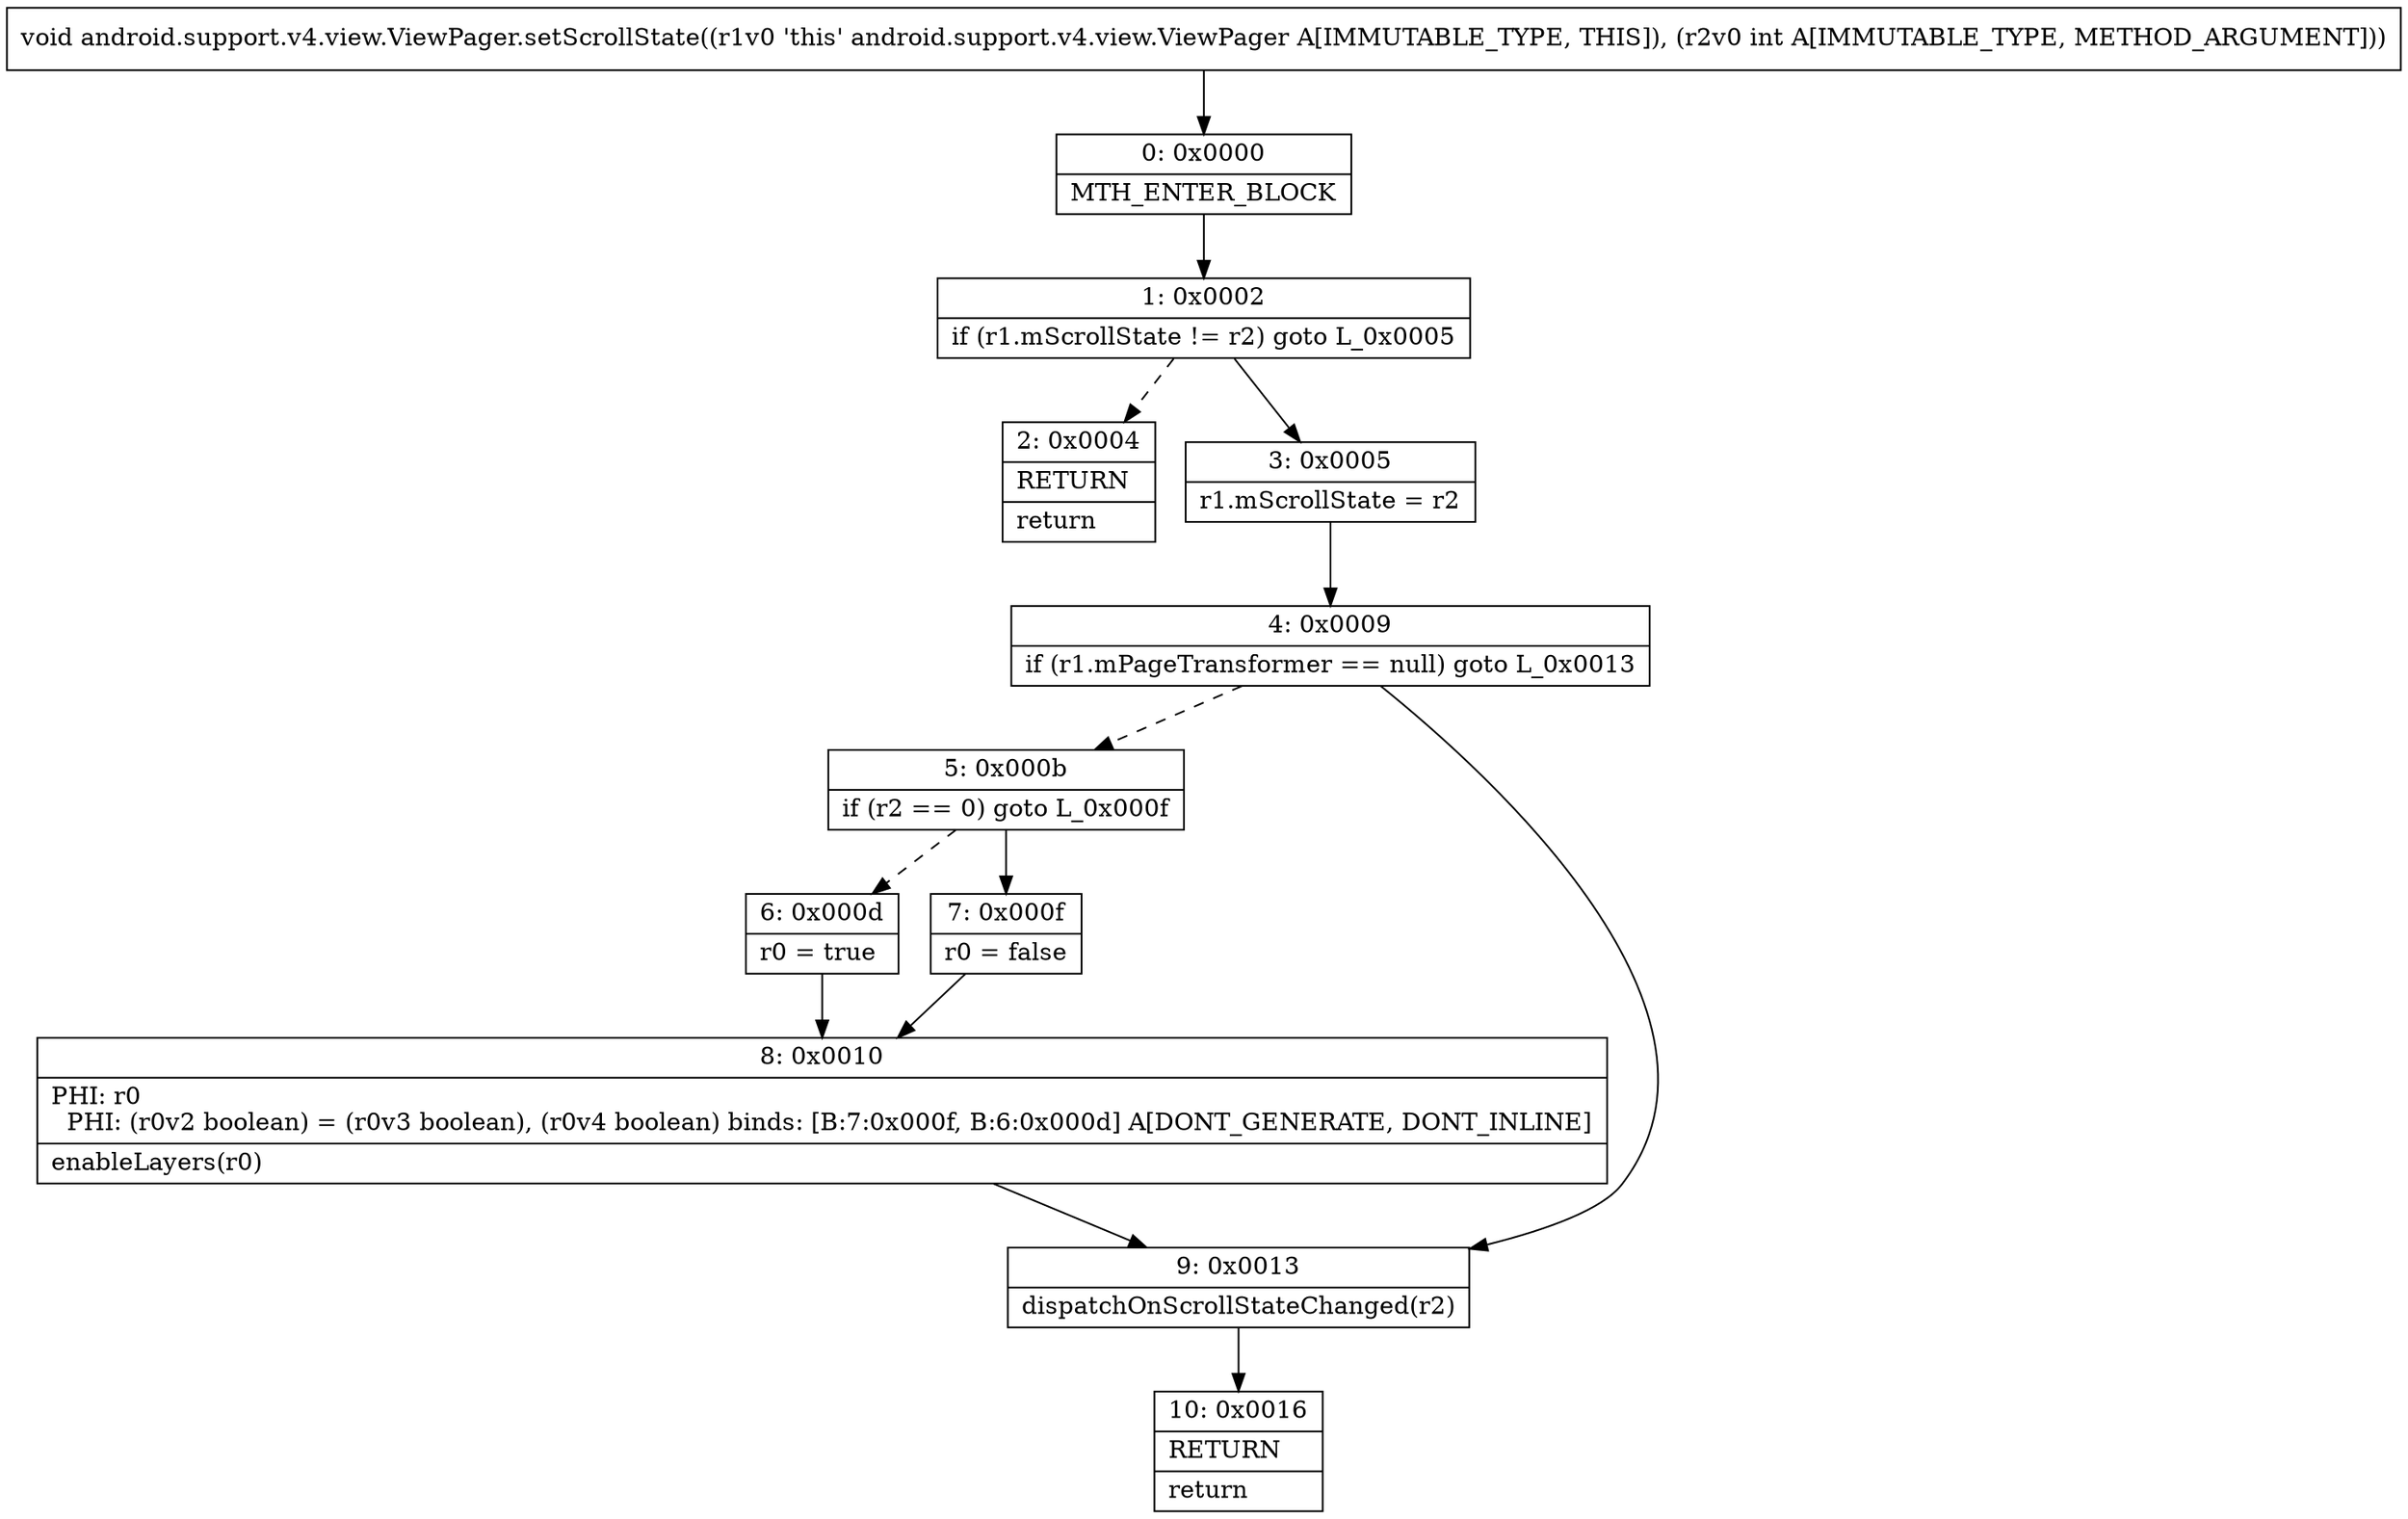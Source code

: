 digraph "CFG forandroid.support.v4.view.ViewPager.setScrollState(I)V" {
Node_0 [shape=record,label="{0\:\ 0x0000|MTH_ENTER_BLOCK\l}"];
Node_1 [shape=record,label="{1\:\ 0x0002|if (r1.mScrollState != r2) goto L_0x0005\l}"];
Node_2 [shape=record,label="{2\:\ 0x0004|RETURN\l|return\l}"];
Node_3 [shape=record,label="{3\:\ 0x0005|r1.mScrollState = r2\l}"];
Node_4 [shape=record,label="{4\:\ 0x0009|if (r1.mPageTransformer == null) goto L_0x0013\l}"];
Node_5 [shape=record,label="{5\:\ 0x000b|if (r2 == 0) goto L_0x000f\l}"];
Node_6 [shape=record,label="{6\:\ 0x000d|r0 = true\l}"];
Node_7 [shape=record,label="{7\:\ 0x000f|r0 = false\l}"];
Node_8 [shape=record,label="{8\:\ 0x0010|PHI: r0 \l  PHI: (r0v2 boolean) = (r0v3 boolean), (r0v4 boolean) binds: [B:7:0x000f, B:6:0x000d] A[DONT_GENERATE, DONT_INLINE]\l|enableLayers(r0)\l}"];
Node_9 [shape=record,label="{9\:\ 0x0013|dispatchOnScrollStateChanged(r2)\l}"];
Node_10 [shape=record,label="{10\:\ 0x0016|RETURN\l|return\l}"];
MethodNode[shape=record,label="{void android.support.v4.view.ViewPager.setScrollState((r1v0 'this' android.support.v4.view.ViewPager A[IMMUTABLE_TYPE, THIS]), (r2v0 int A[IMMUTABLE_TYPE, METHOD_ARGUMENT])) }"];
MethodNode -> Node_0;
Node_0 -> Node_1;
Node_1 -> Node_2[style=dashed];
Node_1 -> Node_3;
Node_3 -> Node_4;
Node_4 -> Node_5[style=dashed];
Node_4 -> Node_9;
Node_5 -> Node_6[style=dashed];
Node_5 -> Node_7;
Node_6 -> Node_8;
Node_7 -> Node_8;
Node_8 -> Node_9;
Node_9 -> Node_10;
}

